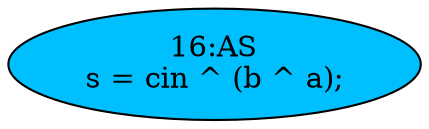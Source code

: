 strict digraph "" {
	node [label="\N"];
	"16:AS"	[ast="<pyverilog.vparser.ast.Assign object at 0x7fd7b188e110>",
		def_var="['s']",
		fillcolor=deepskyblue,
		label="16:AS
s = cin ^ (b ^ a);",
		statements="[]",
		style=filled,
		typ=Assign,
		use_var="['cin', 'b', 'a']"];
}
